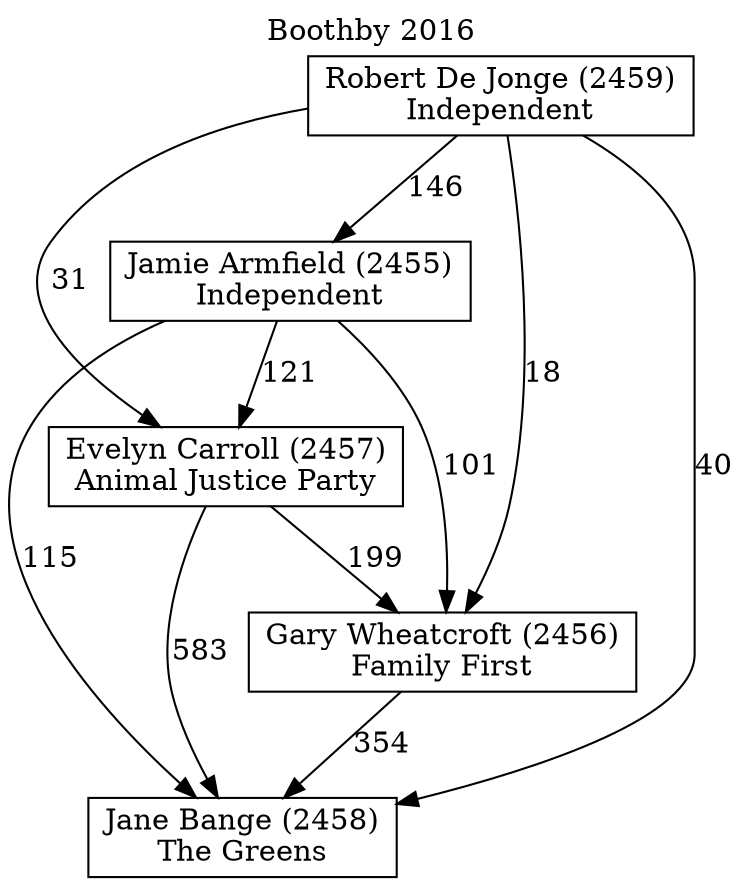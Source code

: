 // House preference flow
digraph "Jane Bange (2458)_Boothby_2016" {
	graph [label="Boothby 2016" labelloc=t mclimit=10]
	node [shape=box]
	"Evelyn Carroll (2457)" [label="Evelyn Carroll (2457)
Animal Justice Party"]
	"Gary Wheatcroft (2456)" [label="Gary Wheatcroft (2456)
Family First"]
	"Robert De Jonge (2459)" [label="Robert De Jonge (2459)
Independent"]
	"Jane Bange (2458)" [label="Jane Bange (2458)
The Greens"]
	"Jamie Armfield (2455)" [label="Jamie Armfield (2455)
Independent"]
	"Evelyn Carroll (2457)" -> "Gary Wheatcroft (2456)" [label=199]
	"Robert De Jonge (2459)" -> "Jane Bange (2458)" [label=40]
	"Evelyn Carroll (2457)" -> "Jane Bange (2458)" [label=583]
	"Jamie Armfield (2455)" -> "Evelyn Carroll (2457)" [label=121]
	"Robert De Jonge (2459)" -> "Jamie Armfield (2455)" [label=146]
	"Robert De Jonge (2459)" -> "Gary Wheatcroft (2456)" [label=18]
	"Gary Wheatcroft (2456)" -> "Jane Bange (2458)" [label=354]
	"Jamie Armfield (2455)" -> "Jane Bange (2458)" [label=115]
	"Jamie Armfield (2455)" -> "Gary Wheatcroft (2456)" [label=101]
	"Robert De Jonge (2459)" -> "Evelyn Carroll (2457)" [label=31]
}
